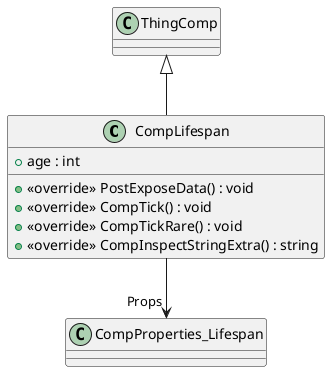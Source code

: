@startuml
class CompLifespan {
    + age : int
    + <<override>> PostExposeData() : void
    + <<override>> CompTick() : void
    + <<override>> CompTickRare() : void
    + <<override>> CompInspectStringExtra() : string
}
ThingComp <|-- CompLifespan
CompLifespan --> "Props" CompProperties_Lifespan
@enduml

